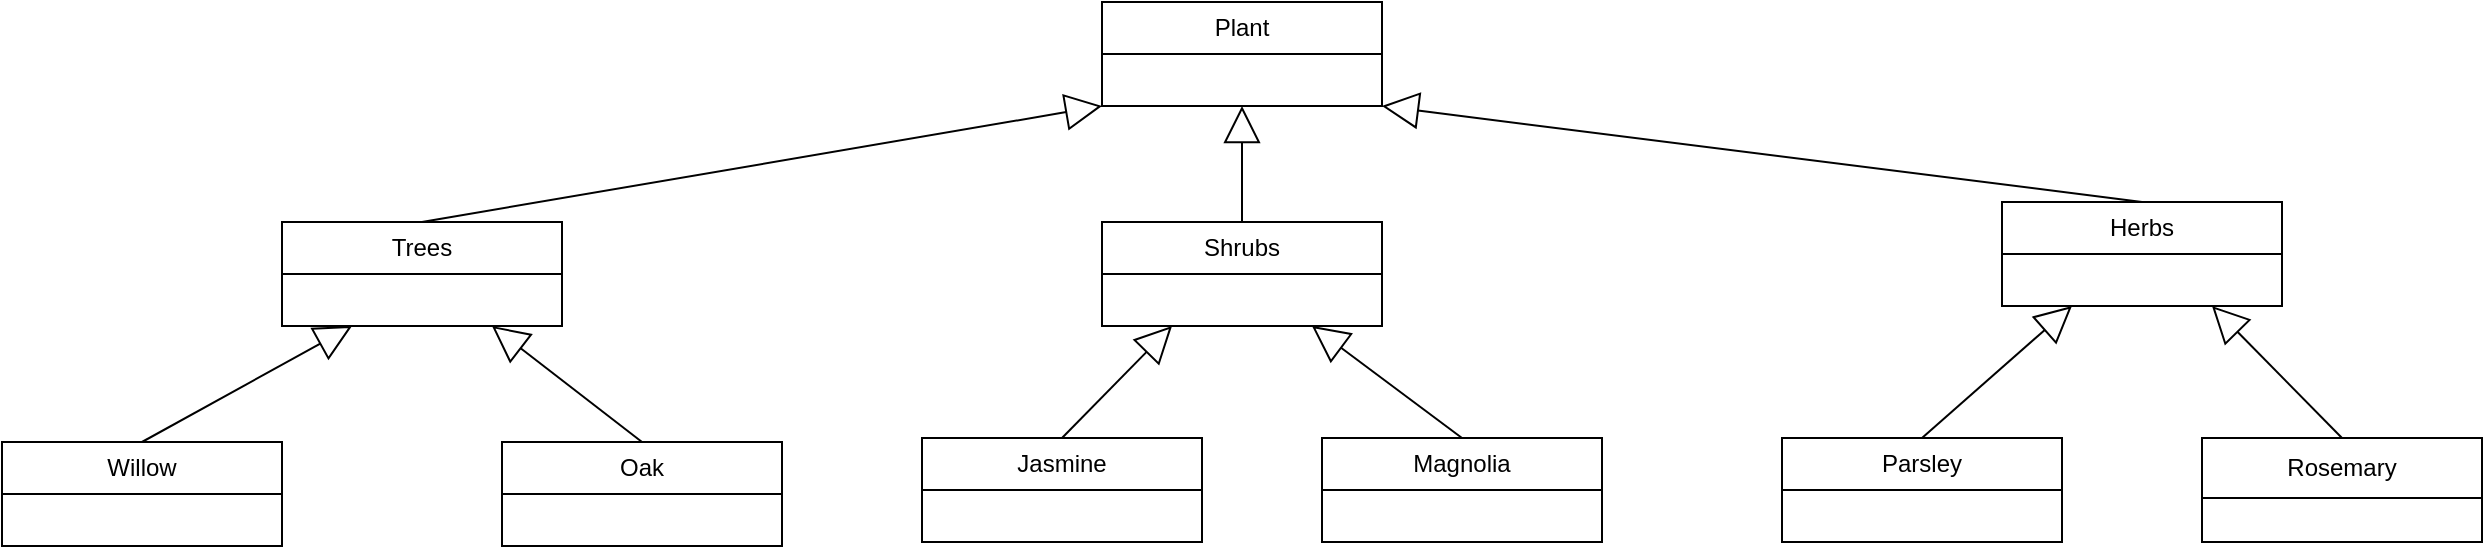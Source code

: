 <mxfile version="24.7.1" type="google">
  <diagram name="Page-1" id="4fnVpRQgvmgoV9M6nuJJ">
    <mxGraphModel grid="1" page="1" gridSize="10" guides="1" tooltips="1" connect="1" arrows="1" fold="1" pageScale="1" pageWidth="1100" pageHeight="850" math="0" shadow="0">
      <root>
        <mxCell id="0" />
        <mxCell id="1" parent="0" />
        <mxCell id="OFJAX9r79N_jN1IsHAyF-1" value="Plant" style="swimlane;fontStyle=0;childLayout=stackLayout;horizontal=1;startSize=26;fillColor=none;horizontalStack=0;resizeParent=1;resizeParentMax=0;resizeLast=0;collapsible=1;marginBottom=0;whiteSpace=wrap;html=1;" vertex="1" parent="1">
          <mxGeometry x="560" y="80" width="140" height="52" as="geometry" />
        </mxCell>
        <mxCell id="OFJAX9r79N_jN1IsHAyF-2" value="Trees" style="swimlane;fontStyle=0;childLayout=stackLayout;horizontal=1;startSize=26;fillColor=none;horizontalStack=0;resizeParent=1;resizeParentMax=0;resizeLast=0;collapsible=1;marginBottom=0;whiteSpace=wrap;html=1;" vertex="1" parent="1">
          <mxGeometry x="150" y="190" width="140" height="52" as="geometry" />
        </mxCell>
        <mxCell id="OFJAX9r79N_jN1IsHAyF-3" value="Willow" style="swimlane;fontStyle=0;childLayout=stackLayout;horizontal=1;startSize=26;fillColor=none;horizontalStack=0;resizeParent=1;resizeParentMax=0;resizeLast=0;collapsible=1;marginBottom=0;whiteSpace=wrap;html=1;" vertex="1" parent="1">
          <mxGeometry x="10" y="300" width="140" height="52" as="geometry" />
        </mxCell>
        <mxCell id="OFJAX9r79N_jN1IsHAyF-4" value="Herbs" style="swimlane;fontStyle=0;childLayout=stackLayout;horizontal=1;startSize=26;fillColor=none;horizontalStack=0;resizeParent=1;resizeParentMax=0;resizeLast=0;collapsible=1;marginBottom=0;whiteSpace=wrap;html=1;" vertex="1" parent="1">
          <mxGeometry x="1010" y="180" width="140" height="52" as="geometry" />
        </mxCell>
        <mxCell id="OFJAX9r79N_jN1IsHAyF-5" value="Shrubs" style="swimlane;fontStyle=0;childLayout=stackLayout;horizontal=1;startSize=26;fillColor=none;horizontalStack=0;resizeParent=1;resizeParentMax=0;resizeLast=0;collapsible=1;marginBottom=0;whiteSpace=wrap;html=1;" vertex="1" parent="1">
          <mxGeometry x="560" y="190" width="140" height="52" as="geometry" />
        </mxCell>
        <mxCell id="OFJAX9r79N_jN1IsHAyF-6" value="Jasmine" style="swimlane;fontStyle=0;childLayout=stackLayout;horizontal=1;startSize=26;fillColor=none;horizontalStack=0;resizeParent=1;resizeParentMax=0;resizeLast=0;collapsible=1;marginBottom=0;whiteSpace=wrap;html=1;" vertex="1" parent="1">
          <mxGeometry x="470" y="298" width="140" height="52" as="geometry" />
        </mxCell>
        <mxCell id="OFJAX9r79N_jN1IsHAyF-12" value="Parsley" style="swimlane;fontStyle=0;childLayout=stackLayout;horizontal=1;startSize=26;fillColor=none;horizontalStack=0;resizeParent=1;resizeParentMax=0;resizeLast=0;collapsible=1;marginBottom=0;whiteSpace=wrap;html=1;" vertex="1" parent="1">
          <mxGeometry x="900" y="298" width="140" height="52" as="geometry" />
        </mxCell>
        <mxCell id="OFJAX9r79N_jN1IsHAyF-15" value="Rosemary" style="swimlane;fontStyle=0;childLayout=stackLayout;horizontal=1;startSize=30;fillColor=none;horizontalStack=0;resizeParent=1;resizeParentMax=0;resizeLast=0;collapsible=1;marginBottom=0;whiteSpace=wrap;html=1;" vertex="1" parent="1">
          <mxGeometry x="1110" y="298" width="140" height="52" as="geometry" />
        </mxCell>
        <mxCell id="OFJAX9r79N_jN1IsHAyF-16" value="Oak" style="swimlane;fontStyle=0;childLayout=stackLayout;horizontal=1;startSize=26;fillColor=none;horizontalStack=0;resizeParent=1;resizeParentMax=0;resizeLast=0;collapsible=1;marginBottom=0;whiteSpace=wrap;html=1;" vertex="1" parent="1">
          <mxGeometry x="260" y="300" width="140" height="52" as="geometry" />
        </mxCell>
        <mxCell id="OFJAX9r79N_jN1IsHAyF-18" value="Magnolia" style="swimlane;fontStyle=0;childLayout=stackLayout;horizontal=1;startSize=26;fillColor=none;horizontalStack=0;resizeParent=1;resizeParentMax=0;resizeLast=0;collapsible=1;marginBottom=0;whiteSpace=wrap;html=1;" vertex="1" parent="1">
          <mxGeometry x="670" y="298" width="140" height="52" as="geometry" />
        </mxCell>
        <mxCell id="OFJAX9r79N_jN1IsHAyF-22" value="" style="endArrow=block;endSize=16;endFill=0;html=1;rounded=0;entryX=0.25;entryY=1;entryDx=0;entryDy=0;exitX=0.5;exitY=0;exitDx=0;exitDy=0;" edge="1" parent="1" source="OFJAX9r79N_jN1IsHAyF-3" target="OFJAX9r79N_jN1IsHAyF-2">
          <mxGeometry width="160" relative="1" as="geometry">
            <mxPoint x="60" y="460" as="sourcePoint" />
            <mxPoint x="220" y="460" as="targetPoint" />
          </mxGeometry>
        </mxCell>
        <mxCell id="OFJAX9r79N_jN1IsHAyF-23" value="" style="endArrow=block;endSize=16;endFill=0;html=1;rounded=0;entryX=0.75;entryY=1;entryDx=0;entryDy=0;exitX=0.5;exitY=0;exitDx=0;exitDy=0;" edge="1" parent="1" source="OFJAX9r79N_jN1IsHAyF-16" target="OFJAX9r79N_jN1IsHAyF-2">
          <mxGeometry width="160" relative="1" as="geometry">
            <mxPoint x="200" y="470" as="sourcePoint" />
            <mxPoint x="340" y="412" as="targetPoint" />
          </mxGeometry>
        </mxCell>
        <mxCell id="OFJAX9r79N_jN1IsHAyF-24" value="" style="endArrow=block;endSize=16;endFill=0;html=1;rounded=0;entryX=0.25;entryY=1;entryDx=0;entryDy=0;exitX=0.5;exitY=0;exitDx=0;exitDy=0;" edge="1" parent="1" source="OFJAX9r79N_jN1IsHAyF-6" target="OFJAX9r79N_jN1IsHAyF-5">
          <mxGeometry width="160" relative="1" as="geometry">
            <mxPoint x="390" y="200" as="sourcePoint" />
            <mxPoint x="530" y="142" as="targetPoint" />
          </mxGeometry>
        </mxCell>
        <mxCell id="OFJAX9r79N_jN1IsHAyF-25" value="" style="endArrow=block;endSize=16;endFill=0;html=1;rounded=0;entryX=0.75;entryY=1;entryDx=0;entryDy=0;exitX=0.5;exitY=0;exitDx=0;exitDy=0;" edge="1" parent="1" source="OFJAX9r79N_jN1IsHAyF-18" target="OFJAX9r79N_jN1IsHAyF-5">
          <mxGeometry width="160" relative="1" as="geometry">
            <mxPoint x="730" y="240" as="sourcePoint" />
            <mxPoint x="870" y="182" as="targetPoint" />
          </mxGeometry>
        </mxCell>
        <mxCell id="OFJAX9r79N_jN1IsHAyF-26" value="" style="endArrow=block;endSize=16;endFill=0;html=1;rounded=0;entryX=0;entryY=1;entryDx=0;entryDy=0;exitX=0.5;exitY=0;exitDx=0;exitDy=0;" edge="1" parent="1" source="OFJAX9r79N_jN1IsHAyF-2" target="OFJAX9r79N_jN1IsHAyF-1">
          <mxGeometry width="160" relative="1" as="geometry">
            <mxPoint x="460" y="150" as="sourcePoint" />
            <mxPoint x="600" y="92" as="targetPoint" />
          </mxGeometry>
        </mxCell>
        <mxCell id="OFJAX9r79N_jN1IsHAyF-27" value="" style="endArrow=block;endSize=16;endFill=0;html=1;rounded=0;entryX=0.5;entryY=1;entryDx=0;entryDy=0;exitX=0.5;exitY=0;exitDx=0;exitDy=0;" edge="1" parent="1" source="OFJAX9r79N_jN1IsHAyF-5" target="OFJAX9r79N_jN1IsHAyF-1">
          <mxGeometry width="160" relative="1" as="geometry">
            <mxPoint x="630" y="160" as="sourcePoint" />
            <mxPoint x="770" y="102" as="targetPoint" />
          </mxGeometry>
        </mxCell>
        <mxCell id="OFJAX9r79N_jN1IsHAyF-29" value="" style="endArrow=block;endSize=16;endFill=0;html=1;rounded=0;entryX=1;entryY=1;entryDx=0;entryDy=0;exitX=0.5;exitY=0;exitDx=0;exitDy=0;" edge="1" parent="1" source="OFJAX9r79N_jN1IsHAyF-4" target="OFJAX9r79N_jN1IsHAyF-1">
          <mxGeometry width="160" relative="1" as="geometry">
            <mxPoint x="760" y="150" as="sourcePoint" />
            <mxPoint x="900" y="92" as="targetPoint" />
          </mxGeometry>
        </mxCell>
        <mxCell id="OFJAX9r79N_jN1IsHAyF-30" value="" style="endArrow=block;endSize=16;endFill=0;html=1;rounded=0;exitX=0.5;exitY=0;exitDx=0;exitDy=0;entryX=0.25;entryY=1;entryDx=0;entryDy=0;" edge="1" parent="1" source="OFJAX9r79N_jN1IsHAyF-12" target="OFJAX9r79N_jN1IsHAyF-4">
          <mxGeometry width="160" relative="1" as="geometry">
            <mxPoint x="940" y="250" as="sourcePoint" />
            <mxPoint x="1030" y="250" as="targetPoint" />
          </mxGeometry>
        </mxCell>
        <mxCell id="OFJAX9r79N_jN1IsHAyF-31" value="" style="endArrow=block;endSize=16;endFill=0;html=1;rounded=0;entryX=0.75;entryY=1;entryDx=0;entryDy=0;exitX=0.5;exitY=0;exitDx=0;exitDy=0;" edge="1" parent="1" source="OFJAX9r79N_jN1IsHAyF-15" target="OFJAX9r79N_jN1IsHAyF-4">
          <mxGeometry width="160" relative="1" as="geometry">
            <mxPoint x="1130" y="260" as="sourcePoint" />
            <mxPoint x="1270" y="202" as="targetPoint" />
          </mxGeometry>
        </mxCell>
      </root>
    </mxGraphModel>
  </diagram>
</mxfile>
